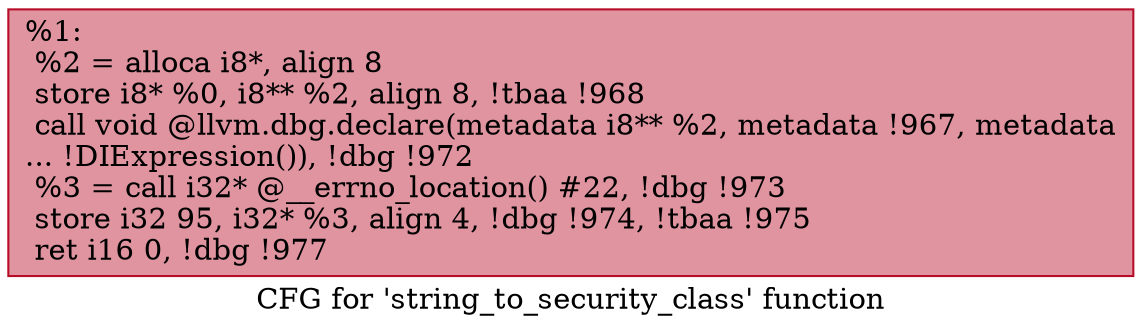 digraph "CFG for 'string_to_security_class' function" {
	label="CFG for 'string_to_security_class' function";

	Node0x23a6af0 [shape=record,color="#b70d28ff", style=filled, fillcolor="#b70d2870",label="{%1:\l  %2 = alloca i8*, align 8\l  store i8* %0, i8** %2, align 8, !tbaa !968\l  call void @llvm.dbg.declare(metadata i8** %2, metadata !967, metadata\l... !DIExpression()), !dbg !972\l  %3 = call i32* @__errno_location() #22, !dbg !973\l  store i32 95, i32* %3, align 4, !dbg !974, !tbaa !975\l  ret i16 0, !dbg !977\l}"];
}
